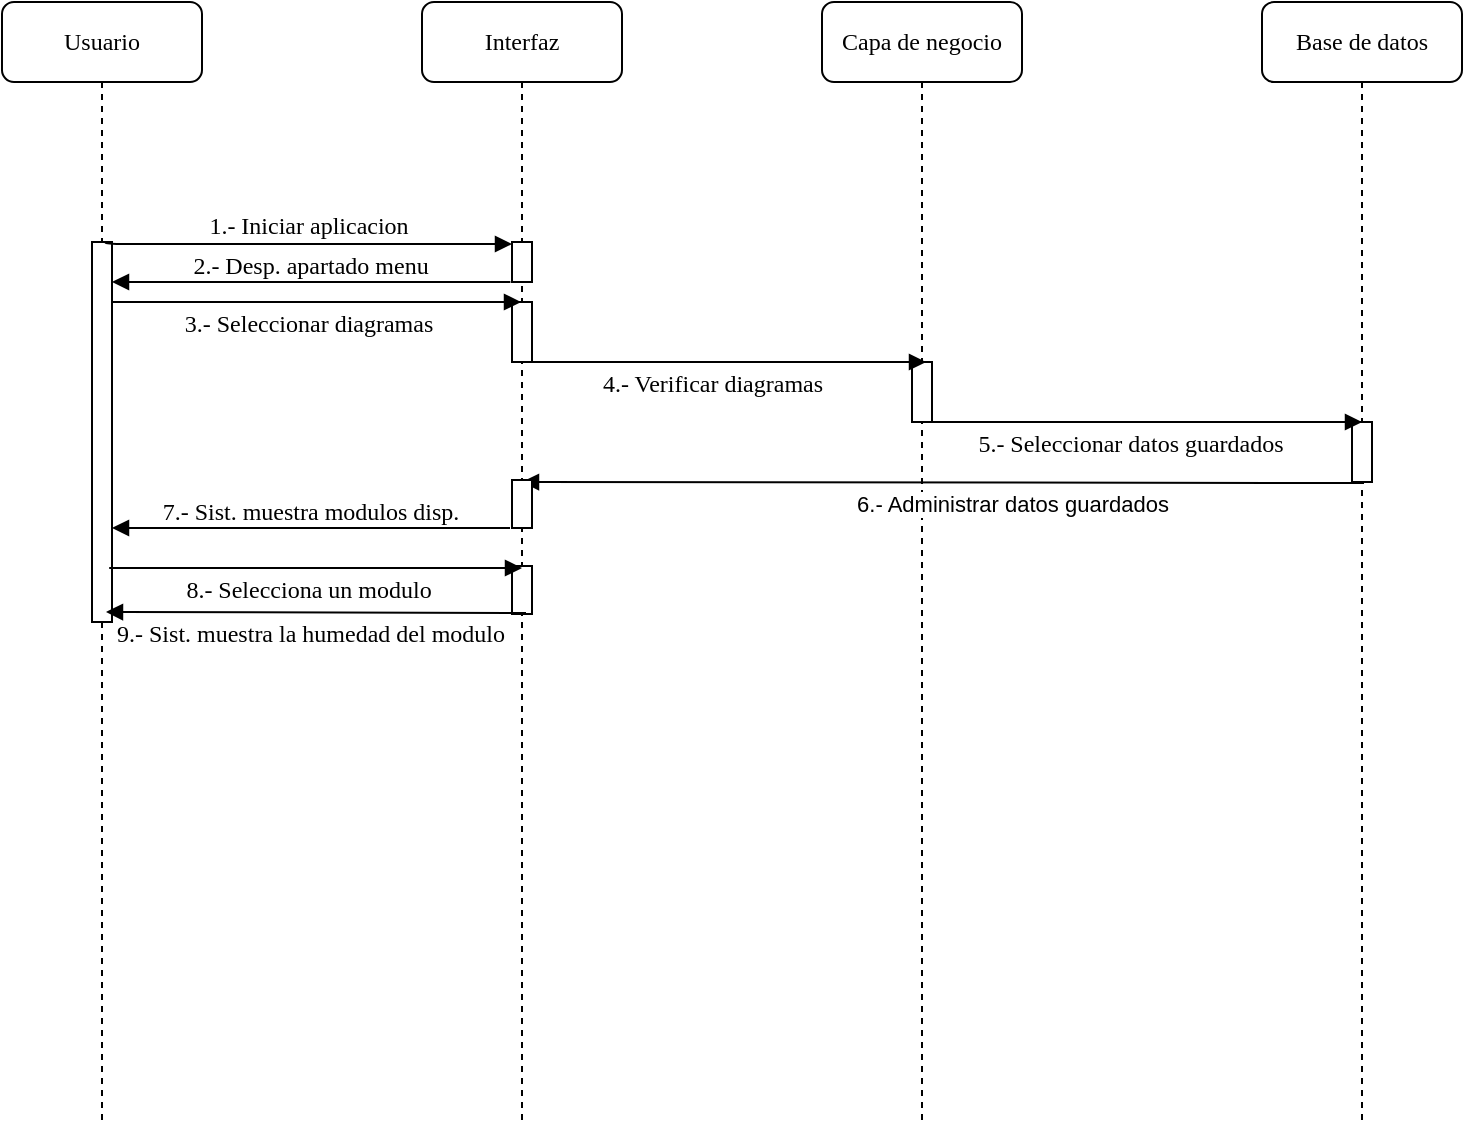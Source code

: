 <mxfile version="24.7.15">
  <diagram name="Página-1" id="nWLG7lNp42WIRt6Slofu">
    <mxGraphModel grid="1" page="1" gridSize="10" guides="1" tooltips="1" connect="1" arrows="1" fold="1" pageScale="1" pageWidth="827" pageHeight="1169" math="0" shadow="0">
      <root>
        <mxCell id="0" />
        <mxCell id="1" parent="0" />
        <mxCell id="TXARMitppGOekWoNEKqO-1" value="Interfaz" style="shape=umlLifeline;perimeter=lifelinePerimeter;whiteSpace=wrap;html=1;container=1;collapsible=0;recursiveResize=0;outlineConnect=0;rounded=1;shadow=0;comic=0;labelBackgroundColor=none;strokeWidth=1;fontFamily=Verdana;fontSize=12;align=center;" vertex="1" parent="1">
          <mxGeometry x="400" y="40" width="100" height="560" as="geometry" />
        </mxCell>
        <mxCell id="TXARMitppGOekWoNEKqO-8" value="Capa de negocio" style="shape=umlLifeline;perimeter=lifelinePerimeter;whiteSpace=wrap;html=1;container=1;collapsible=0;recursiveResize=0;outlineConnect=0;rounded=1;shadow=0;comic=0;labelBackgroundColor=none;strokeWidth=1;fontFamily=Verdana;fontSize=12;align=center;" vertex="1" parent="1">
          <mxGeometry x="600" y="40" width="100" height="560" as="geometry" />
        </mxCell>
        <mxCell id="TXARMitppGOekWoNEKqO-13" value="Base de datos" style="shape=umlLifeline;perimeter=lifelinePerimeter;whiteSpace=wrap;html=1;container=1;collapsible=0;recursiveResize=0;outlineConnect=0;rounded=1;shadow=0;comic=0;labelBackgroundColor=none;strokeWidth=1;fontFamily=Verdana;fontSize=12;align=center;" vertex="1" parent="1">
          <mxGeometry x="820" y="40" width="100" height="560" as="geometry" />
        </mxCell>
        <mxCell id="TXARMitppGOekWoNEKqO-16" value="Usuario" style="shape=umlLifeline;perimeter=lifelinePerimeter;whiteSpace=wrap;html=1;container=1;collapsible=0;recursiveResize=0;outlineConnect=0;rounded=1;shadow=0;comic=0;labelBackgroundColor=none;strokeWidth=1;fontFamily=Verdana;fontSize=12;align=center;" vertex="1" parent="1">
          <mxGeometry x="190" y="40" width="100" height="560" as="geometry" />
        </mxCell>
        <mxCell id="H3cCl5--4MaUO_eVsSf0-35" value="" style="html=1;points=[];perimeter=orthogonalPerimeter;rounded=0;shadow=0;comic=0;labelBackgroundColor=none;strokeWidth=1;fontFamily=Verdana;fontSize=12;align=center;" vertex="1" parent="1">
          <mxGeometry x="445" y="160" width="10" height="20" as="geometry" />
        </mxCell>
        <mxCell id="H3cCl5--4MaUO_eVsSf0-36" value="" style="html=1;points=[];perimeter=orthogonalPerimeter;rounded=0;shadow=0;comic=0;labelBackgroundColor=none;strokeWidth=1;fontFamily=Verdana;fontSize=12;align=center;" vertex="1" parent="1">
          <mxGeometry x="445" y="190" width="10" height="30" as="geometry" />
        </mxCell>
        <mxCell id="H3cCl5--4MaUO_eVsSf0-37" value="" style="html=1;points=[];perimeter=orthogonalPerimeter;rounded=0;shadow=0;comic=0;labelBackgroundColor=none;strokeWidth=1;fontFamily=Verdana;fontSize=12;align=center;" vertex="1" parent="1">
          <mxGeometry x="445" y="322" width="10" height="24" as="geometry" />
        </mxCell>
        <mxCell id="H3cCl5--4MaUO_eVsSf0-38" value="" style="html=1;points=[];perimeter=orthogonalPerimeter;rounded=0;shadow=0;comic=0;labelBackgroundColor=none;strokeWidth=1;fontFamily=Verdana;fontSize=12;align=center;" vertex="1" parent="1">
          <mxGeometry x="645" y="220" width="10" height="30" as="geometry" />
        </mxCell>
        <mxCell id="H3cCl5--4MaUO_eVsSf0-39" value="" style="html=1;points=[];perimeter=orthogonalPerimeter;rounded=0;shadow=0;comic=0;labelBackgroundColor=none;strokeWidth=1;fontFamily=Verdana;fontSize=12;align=center;" vertex="1" parent="1">
          <mxGeometry x="865" y="250" width="10" height="30" as="geometry" />
        </mxCell>
        <mxCell id="H3cCl5--4MaUO_eVsSf0-40" value="5.- Seleccionar datos guardados" style="html=1;verticalAlign=bottom;endArrow=block;labelBackgroundColor=none;fontFamily=Verdana;fontSize=12;edgeStyle=elbowEdgeStyle;elbow=vertical;exitX=0.96;exitY=0.118;exitDx=0;exitDy=0;exitPerimeter=0;entryX=0.5;entryY=0;entryDx=0;entryDy=0;entryPerimeter=0;" edge="1" parent="1" target="H3cCl5--4MaUO_eVsSf0-39">
          <mxGeometry x="-0.043" y="-20" relative="1" as="geometry">
            <mxPoint x="648.1" y="250.01" as="sourcePoint" />
            <mxPoint x="853" y="250" as="targetPoint" />
            <mxPoint as="offset" />
          </mxGeometry>
        </mxCell>
        <mxCell id="H3cCl5--4MaUO_eVsSf0-41" value="" style="html=1;verticalAlign=bottom;endArrow=block;labelBackgroundColor=none;fontFamily=Verdana;fontSize=12;edgeStyle=elbowEdgeStyle;elbow=vertical;exitX=1.057;exitY=0.321;exitDx=0;exitDy=0;exitPerimeter=0;" edge="1" parent="1">
          <mxGeometry x="0.047" y="20" relative="1" as="geometry">
            <mxPoint x="871" y="280.5" as="sourcePoint" />
            <mxPoint x="1" as="offset" />
            <mxPoint x="450" y="280" as="targetPoint" />
            <Array as="points">
              <mxPoint x="965.43" y="280" />
            </Array>
          </mxGeometry>
        </mxCell>
        <mxCell id="H3cCl5--4MaUO_eVsSf0-42" value="6.- Administrar datos guardados" style="edgeLabel;html=1;align=center;verticalAlign=middle;resizable=0;points=[];" connectable="0" vertex="1" parent="H3cCl5--4MaUO_eVsSf0-41">
          <mxGeometry x="-0.159" y="2" relative="1" as="geometry">
            <mxPoint y="9" as="offset" />
          </mxGeometry>
        </mxCell>
        <mxCell id="H3cCl5--4MaUO_eVsSf0-43" value="" style="html=1;points=[];perimeter=orthogonalPerimeter;rounded=0;shadow=0;comic=0;labelBackgroundColor=none;strokeWidth=1;fontFamily=Verdana;fontSize=12;align=center;" vertex="1" parent="1">
          <mxGeometry x="235" y="160" width="10" height="190" as="geometry" />
        </mxCell>
        <mxCell id="H3cCl5--4MaUO_eVsSf0-44" value="1.- Iniciar aplicacion" style="html=1;verticalAlign=bottom;endArrow=block;entryX=0;entryY=0;labelBackgroundColor=none;fontFamily=Verdana;fontSize=12;edgeStyle=elbowEdgeStyle;elbow=vertical;exitX=0.68;exitY=-0.003;exitDx=0;exitDy=0;exitPerimeter=0;" edge="1" parent="1">
          <mxGeometry relative="1" as="geometry">
            <mxPoint x="241.8" y="160" as="sourcePoint" />
            <mxPoint as="offset" />
            <mxPoint x="445" y="161.5" as="targetPoint" />
          </mxGeometry>
        </mxCell>
        <mxCell id="H3cCl5--4MaUO_eVsSf0-45" value="3.- Seleccionar diagramas" style="html=1;verticalAlign=bottom;endArrow=block;labelBackgroundColor=none;fontFamily=Verdana;fontSize=12;edgeStyle=elbowEdgeStyle;elbow=vertical;exitX=0.96;exitY=0.118;exitDx=0;exitDy=0;exitPerimeter=0;" edge="1" parent="1">
          <mxGeometry x="-0.043" y="-20" relative="1" as="geometry">
            <mxPoint x="244.6" y="190.01" as="sourcePoint" />
            <mxPoint x="449.5" y="190" as="targetPoint" />
            <mxPoint as="offset" />
          </mxGeometry>
        </mxCell>
        <mxCell id="H3cCl5--4MaUO_eVsSf0-46" value="2.- Desp. apartado menu" style="html=1;verticalAlign=bottom;endArrow=block;labelBackgroundColor=none;fontFamily=Verdana;fontSize=12;edgeStyle=elbowEdgeStyle;elbow=vertical;exitX=-0.08;exitY=1;exitDx=0;exitDy=0;exitPerimeter=0;" edge="1" parent="1" source="H3cCl5--4MaUO_eVsSf0-35" target="H3cCl5--4MaUO_eVsSf0-43">
          <mxGeometry x="0.003" y="1" relative="1" as="geometry">
            <mxPoint x="454.67" y="181.09" as="sourcePoint" />
            <mxPoint x="270" y="180" as="targetPoint" />
            <mxPoint as="offset" />
            <Array as="points">
              <mxPoint x="340" y="180" />
            </Array>
          </mxGeometry>
        </mxCell>
        <mxCell id="H3cCl5--4MaUO_eVsSf0-47" value="7.- Sist. muestra modulos disp." style="html=1;verticalAlign=bottom;endArrow=block;labelBackgroundColor=none;fontFamily=Verdana;fontSize=12;edgeStyle=elbowEdgeStyle;elbow=vertical;exitX=-0.08;exitY=1;exitDx=0;exitDy=0;exitPerimeter=0;" edge="1" parent="1">
          <mxGeometry x="0.003" y="1" relative="1" as="geometry">
            <mxPoint x="444" y="303" as="sourcePoint" />
            <mxPoint x="245" y="303" as="targetPoint" />
            <mxPoint as="offset" />
            <Array as="points">
              <mxPoint x="340" y="303" />
            </Array>
          </mxGeometry>
        </mxCell>
        <mxCell id="H3cCl5--4MaUO_eVsSf0-48" value="8.- Selecciona un modulo" style="html=1;verticalAlign=bottom;endArrow=block;labelBackgroundColor=none;fontFamily=Verdana;fontSize=12;edgeStyle=elbowEdgeStyle;elbow=vertical;exitX=0.96;exitY=0.118;exitDx=0;exitDy=0;exitPerimeter=0;" edge="1" parent="1">
          <mxGeometry x="-0.043" y="-20" relative="1" as="geometry">
            <mxPoint x="243.6" y="323.01" as="sourcePoint" />
            <mxPoint x="450" y="323" as="targetPoint" />
            <mxPoint as="offset" />
          </mxGeometry>
        </mxCell>
        <mxCell id="H3cCl5--4MaUO_eVsSf0-49" value="9.- Sist. muestra la humedad del modulo" style="html=1;verticalAlign=bottom;endArrow=block;labelBackgroundColor=none;fontFamily=Verdana;fontSize=12;edgeStyle=elbowEdgeStyle;elbow=vertical;exitX=1.057;exitY=0.321;exitDx=0;exitDy=0;exitPerimeter=0;entryX=0.5;entryY=0.3;entryDx=0;entryDy=0;entryPerimeter=0;" edge="1" parent="1">
          <mxGeometry x="0.047" y="20" relative="1" as="geometry">
            <mxPoint x="452" y="345.5" as="sourcePoint" />
            <mxPoint x="1" as="offset" />
            <mxPoint x="242" y="345" as="targetPoint" />
            <Array as="points">
              <mxPoint x="546.43" y="345" />
            </Array>
          </mxGeometry>
        </mxCell>
        <mxCell id="H3cCl5--4MaUO_eVsSf0-50" value="4.- Verificar diagramas" style="html=1;verticalAlign=bottom;endArrow=block;labelBackgroundColor=none;fontFamily=Verdana;fontSize=12;edgeStyle=elbowEdgeStyle;elbow=vertical;exitX=0.96;exitY=0.118;exitDx=0;exitDy=0;exitPerimeter=0;" edge="1" parent="1">
          <mxGeometry x="-0.043" y="-20" relative="1" as="geometry">
            <mxPoint x="447.5" y="220.01" as="sourcePoint" />
            <mxPoint x="652" y="220" as="targetPoint" />
            <mxPoint as="offset" />
            <Array as="points" />
          </mxGeometry>
        </mxCell>
        <mxCell id="H3cCl5--4MaUO_eVsSf0-51" value="" style="html=1;points=[];perimeter=orthogonalPerimeter;rounded=0;shadow=0;comic=0;labelBackgroundColor=none;strokeWidth=1;fontFamily=Verdana;fontSize=12;align=center;" vertex="1" parent="1">
          <mxGeometry x="445" y="279" width="10" height="24" as="geometry" />
        </mxCell>
      </root>
    </mxGraphModel>
  </diagram>
</mxfile>
